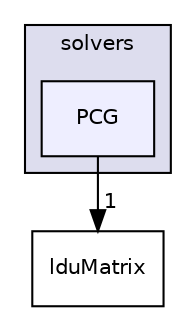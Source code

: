 digraph "src/OpenFOAM/matrices/lduMatrix/solvers/PCG" {
  bgcolor=transparent;
  compound=true
  node [ fontsize="10", fontname="Helvetica"];
  edge [ labelfontsize="10", labelfontname="Helvetica"];
  subgraph clusterdir_f03e085f4fe95c9b32f7b904515484f9 {
    graph [ bgcolor="#ddddee", pencolor="black", label="solvers" fontname="Helvetica", fontsize="10", URL="dir_f03e085f4fe95c9b32f7b904515484f9.html"]
  dir_9ddca40919c7b2a725368bb09447cb01 [shape=box, label="PCG", style="filled", fillcolor="#eeeeff", pencolor="black", URL="dir_9ddca40919c7b2a725368bb09447cb01.html"];
  }
  dir_1ce70feb2b06c30ebd4091245573b99e [shape=box label="lduMatrix" URL="dir_1ce70feb2b06c30ebd4091245573b99e.html"];
  dir_9ddca40919c7b2a725368bb09447cb01->dir_1ce70feb2b06c30ebd4091245573b99e [headlabel="1", labeldistance=1.5 headhref="dir_002196_002141.html"];
}
